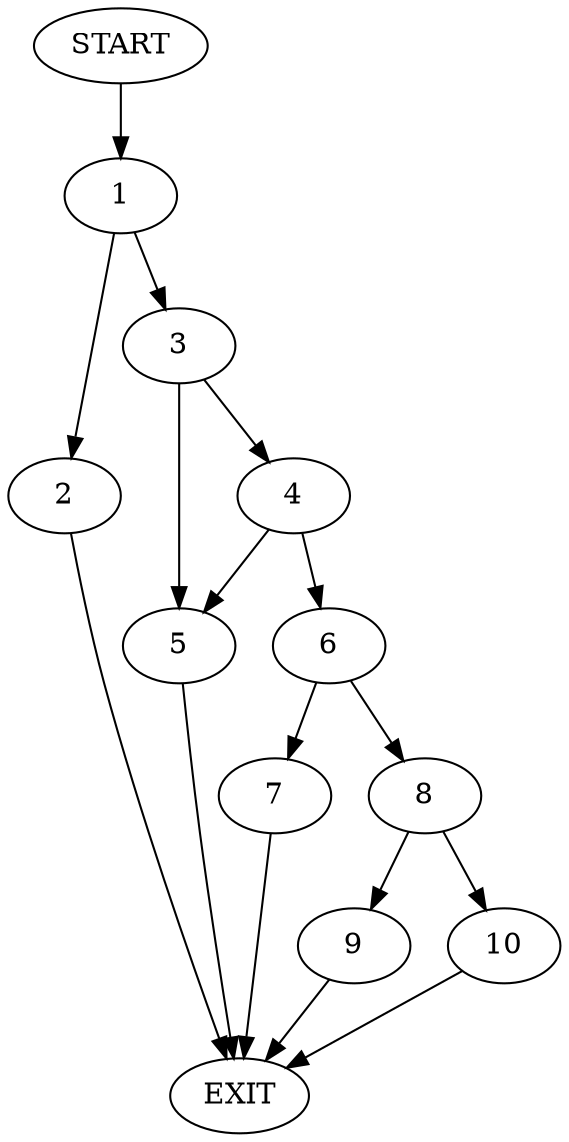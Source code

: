 digraph {
0 [label="START"]
11 [label="EXIT"]
0 -> 1
1 -> 2
1 -> 3
2 -> 11
3 -> 4
3 -> 5
5 -> 11
4 -> 6
4 -> 5
6 -> 7
6 -> 8
7 -> 11
8 -> 9
8 -> 10
9 -> 11
10 -> 11
}
